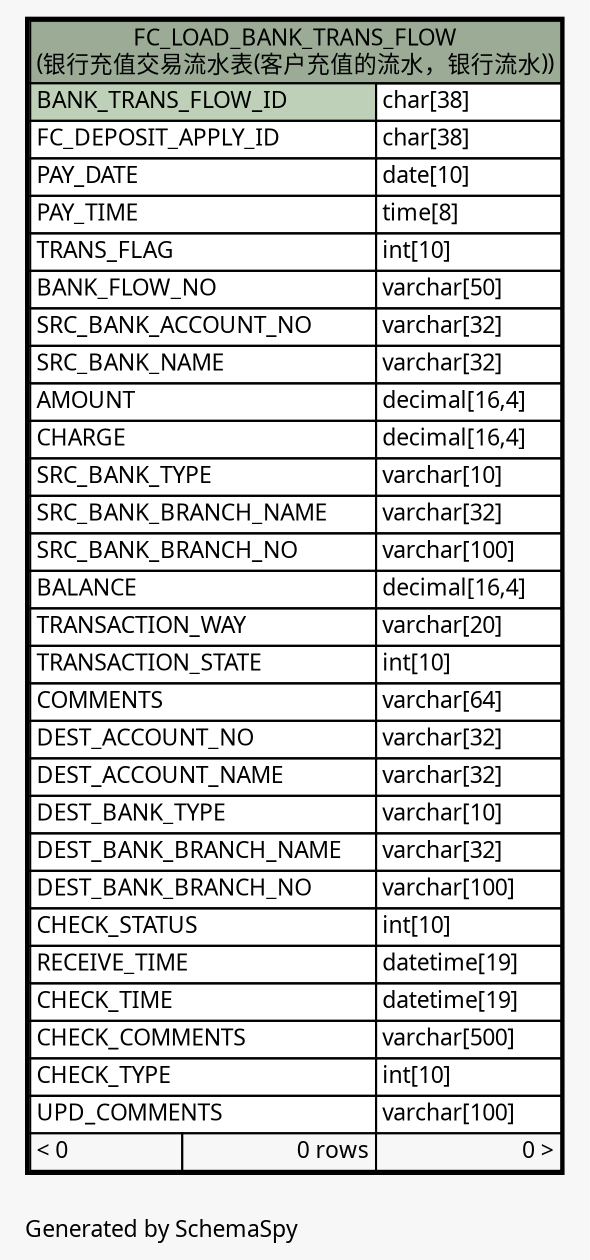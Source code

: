 // dot 2.26.0 on Linux 2.6.32-504.3.3.el6.x86_64
// SchemaSpy rev Unknown
digraph "oneDegreeRelationshipsDiagram" {
  graph [
    rankdir="RL"
    bgcolor="#f7f7f7"
    label="\nGenerated by SchemaSpy"
    labeljust="l"
    nodesep="0.18"
    ranksep="0.46"
    fontname="Microsoft YaHei"
    fontsize="11"
  ];
  node [
    fontname="Microsoft YaHei"
    fontsize="11"
    shape="plaintext"
  ];
  edge [
    arrowsize="0.8"
  ];
  "FC_LOAD_BANK_TRANS_FLOW" [
    label=<
    <TABLE BORDER="2" CELLBORDER="1" CELLSPACING="0" BGCOLOR="#ffffff">
      <TR><TD COLSPAN="3" BGCOLOR="#9bab96" ALIGN="CENTER">FC_LOAD_BANK_TRANS_FLOW<br/>(银行充值交易流水表(客户充值的流水，银行流水))</TD></TR>
      <TR><TD PORT="BANK_TRANS_FLOW_ID" COLSPAN="2" BGCOLOR="#bed1b8" ALIGN="LEFT">BANK_TRANS_FLOW_ID</TD><TD PORT="BANK_TRANS_FLOW_ID.type" ALIGN="LEFT">char[38]</TD></TR>
      <TR><TD PORT="FC_DEPOSIT_APPLY_ID" COLSPAN="2" ALIGN="LEFT">FC_DEPOSIT_APPLY_ID</TD><TD PORT="FC_DEPOSIT_APPLY_ID.type" ALIGN="LEFT">char[38]</TD></TR>
      <TR><TD PORT="PAY_DATE" COLSPAN="2" ALIGN="LEFT">PAY_DATE</TD><TD PORT="PAY_DATE.type" ALIGN="LEFT">date[10]</TD></TR>
      <TR><TD PORT="PAY_TIME" COLSPAN="2" ALIGN="LEFT">PAY_TIME</TD><TD PORT="PAY_TIME.type" ALIGN="LEFT">time[8]</TD></TR>
      <TR><TD PORT="TRANS_FLAG" COLSPAN="2" ALIGN="LEFT">TRANS_FLAG</TD><TD PORT="TRANS_FLAG.type" ALIGN="LEFT">int[10]</TD></TR>
      <TR><TD PORT="BANK_FLOW_NO" COLSPAN="2" ALIGN="LEFT">BANK_FLOW_NO</TD><TD PORT="BANK_FLOW_NO.type" ALIGN="LEFT">varchar[50]</TD></TR>
      <TR><TD PORT="SRC_BANK_ACCOUNT_NO" COLSPAN="2" ALIGN="LEFT">SRC_BANK_ACCOUNT_NO</TD><TD PORT="SRC_BANK_ACCOUNT_NO.type" ALIGN="LEFT">varchar[32]</TD></TR>
      <TR><TD PORT="SRC_BANK_NAME" COLSPAN="2" ALIGN="LEFT">SRC_BANK_NAME</TD><TD PORT="SRC_BANK_NAME.type" ALIGN="LEFT">varchar[32]</TD></TR>
      <TR><TD PORT="AMOUNT" COLSPAN="2" ALIGN="LEFT">AMOUNT</TD><TD PORT="AMOUNT.type" ALIGN="LEFT">decimal[16,4]</TD></TR>
      <TR><TD PORT="CHARGE" COLSPAN="2" ALIGN="LEFT">CHARGE</TD><TD PORT="CHARGE.type" ALIGN="LEFT">decimal[16,4]</TD></TR>
      <TR><TD PORT="SRC_BANK_TYPE" COLSPAN="2" ALIGN="LEFT">SRC_BANK_TYPE</TD><TD PORT="SRC_BANK_TYPE.type" ALIGN="LEFT">varchar[10]</TD></TR>
      <TR><TD PORT="SRC_BANK_BRANCH_NAME" COLSPAN="2" ALIGN="LEFT">SRC_BANK_BRANCH_NAME</TD><TD PORT="SRC_BANK_BRANCH_NAME.type" ALIGN="LEFT">varchar[32]</TD></TR>
      <TR><TD PORT="SRC_BANK_BRANCH_NO" COLSPAN="2" ALIGN="LEFT">SRC_BANK_BRANCH_NO</TD><TD PORT="SRC_BANK_BRANCH_NO.type" ALIGN="LEFT">varchar[100]</TD></TR>
      <TR><TD PORT="BALANCE" COLSPAN="2" ALIGN="LEFT">BALANCE</TD><TD PORT="BALANCE.type" ALIGN="LEFT">decimal[16,4]</TD></TR>
      <TR><TD PORT="TRANSACTION_WAY" COLSPAN="2" ALIGN="LEFT">TRANSACTION_WAY</TD><TD PORT="TRANSACTION_WAY.type" ALIGN="LEFT">varchar[20]</TD></TR>
      <TR><TD PORT="TRANSACTION_STATE" COLSPAN="2" ALIGN="LEFT">TRANSACTION_STATE</TD><TD PORT="TRANSACTION_STATE.type" ALIGN="LEFT">int[10]</TD></TR>
      <TR><TD PORT="COMMENTS" COLSPAN="2" ALIGN="LEFT">COMMENTS</TD><TD PORT="COMMENTS.type" ALIGN="LEFT">varchar[64]</TD></TR>
      <TR><TD PORT="DEST_ACCOUNT_NO" COLSPAN="2" ALIGN="LEFT">DEST_ACCOUNT_NO</TD><TD PORT="DEST_ACCOUNT_NO.type" ALIGN="LEFT">varchar[32]</TD></TR>
      <TR><TD PORT="DEST_ACCOUNT_NAME" COLSPAN="2" ALIGN="LEFT">DEST_ACCOUNT_NAME</TD><TD PORT="DEST_ACCOUNT_NAME.type" ALIGN="LEFT">varchar[32]</TD></TR>
      <TR><TD PORT="DEST_BANK_TYPE" COLSPAN="2" ALIGN="LEFT">DEST_BANK_TYPE</TD><TD PORT="DEST_BANK_TYPE.type" ALIGN="LEFT">varchar[10]</TD></TR>
      <TR><TD PORT="DEST_BANK_BRANCH_NAME" COLSPAN="2" ALIGN="LEFT">DEST_BANK_BRANCH_NAME</TD><TD PORT="DEST_BANK_BRANCH_NAME.type" ALIGN="LEFT">varchar[32]</TD></TR>
      <TR><TD PORT="DEST_BANK_BRANCH_NO" COLSPAN="2" ALIGN="LEFT">DEST_BANK_BRANCH_NO</TD><TD PORT="DEST_BANK_BRANCH_NO.type" ALIGN="LEFT">varchar[100]</TD></TR>
      <TR><TD PORT="CHECK_STATUS" COLSPAN="2" ALIGN="LEFT">CHECK_STATUS</TD><TD PORT="CHECK_STATUS.type" ALIGN="LEFT">int[10]</TD></TR>
      <TR><TD PORT="RECEIVE_TIME" COLSPAN="2" ALIGN="LEFT">RECEIVE_TIME</TD><TD PORT="RECEIVE_TIME.type" ALIGN="LEFT">datetime[19]</TD></TR>
      <TR><TD PORT="CHECK_TIME" COLSPAN="2" ALIGN="LEFT">CHECK_TIME</TD><TD PORT="CHECK_TIME.type" ALIGN="LEFT">datetime[19]</TD></TR>
      <TR><TD PORT="CHECK_COMMENTS" COLSPAN="2" ALIGN="LEFT">CHECK_COMMENTS</TD><TD PORT="CHECK_COMMENTS.type" ALIGN="LEFT">varchar[500]</TD></TR>
      <TR><TD PORT="CHECK_TYPE" COLSPAN="2" ALIGN="LEFT">CHECK_TYPE</TD><TD PORT="CHECK_TYPE.type" ALIGN="LEFT">int[10]</TD></TR>
      <TR><TD PORT="UPD_COMMENTS" COLSPAN="2" ALIGN="LEFT">UPD_COMMENTS</TD><TD PORT="UPD_COMMENTS.type" ALIGN="LEFT">varchar[100]</TD></TR>
      <TR><TD ALIGN="LEFT" BGCOLOR="#f7f7f7">&lt; 0</TD><TD ALIGN="RIGHT" BGCOLOR="#f7f7f7">0 rows</TD><TD ALIGN="RIGHT" BGCOLOR="#f7f7f7">0 &gt;</TD></TR>
    </TABLE>>
    URL="FC_LOAD_BANK_TRANS_FLOW.html"
    tooltip="FC_LOAD_BANK_TRANS_FLOW"
  ];
}
